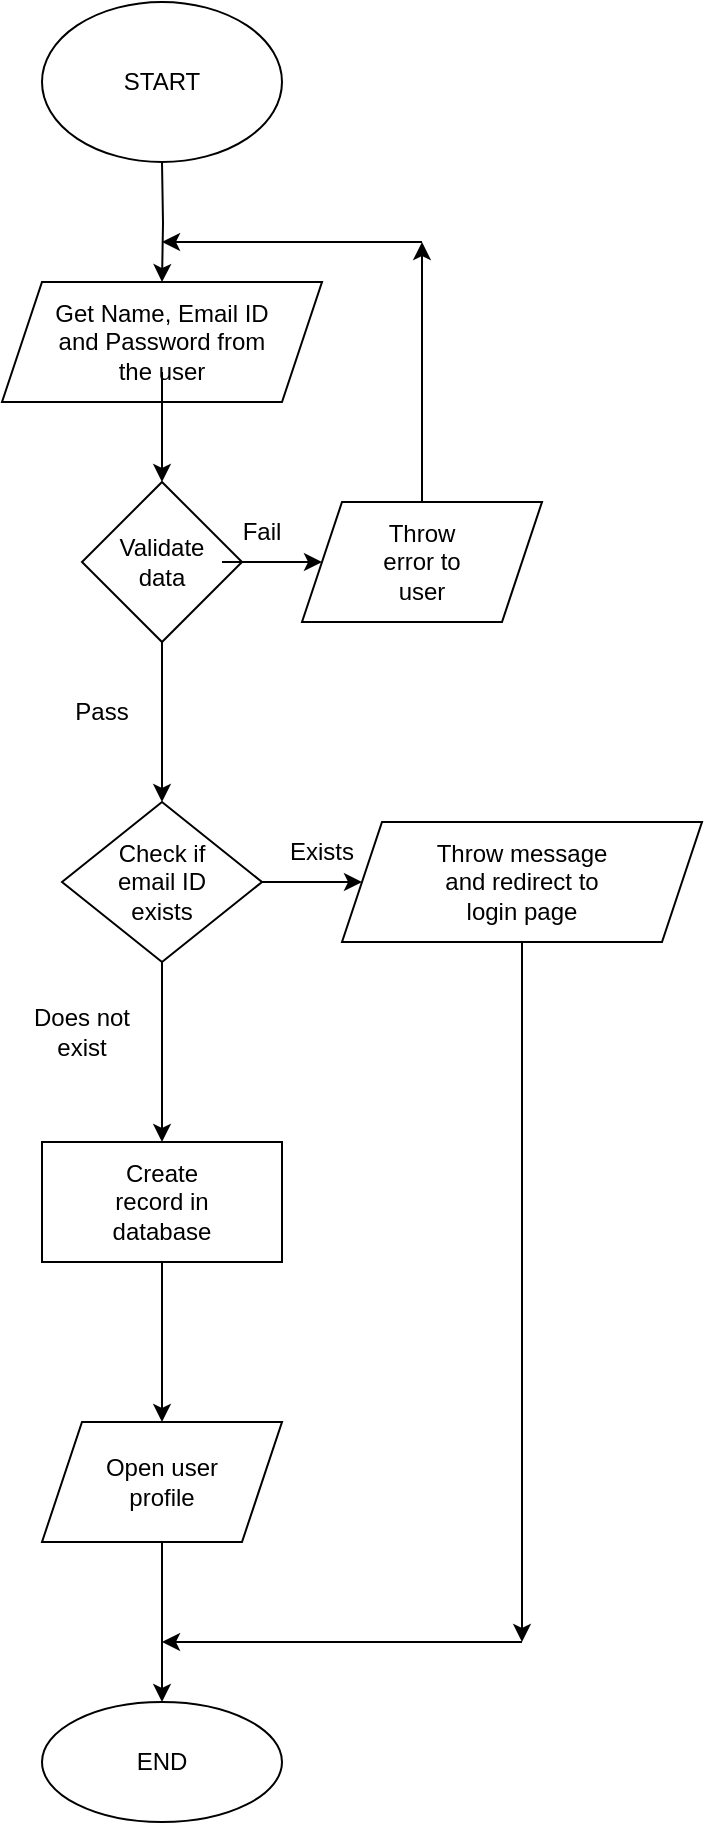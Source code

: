 <mxfile version="16.5.6" type="device"><diagram id="C5RBs43oDa-KdzZeNtuy" name="Page-1"><mxGraphModel dx="750" dy="491" grid="1" gridSize="10" guides="1" tooltips="1" connect="1" arrows="1" fold="1" page="1" pageScale="1" pageWidth="827" pageHeight="1169" math="0" shadow="0"><root><mxCell id="WIyWlLk6GJQsqaUBKTNV-0"/><mxCell id="WIyWlLk6GJQsqaUBKTNV-1" parent="WIyWlLk6GJQsqaUBKTNV-0"/><mxCell id="WIyWlLk6GJQsqaUBKTNV-2" value="" style="rounded=0;html=1;jettySize=auto;orthogonalLoop=1;fontSize=11;endArrow=block;endFill=0;endSize=8;strokeWidth=1;shadow=0;labelBackgroundColor=none;edgeStyle=orthogonalEdgeStyle;" parent="WIyWlLk6GJQsqaUBKTNV-1" target="WIyWlLk6GJQsqaUBKTNV-6" edge="1"><mxGeometry relative="1" as="geometry"><mxPoint x="220" y="120" as="sourcePoint"/></mxGeometry></mxCell><mxCell id="WIyWlLk6GJQsqaUBKTNV-4" value="Yes" style="rounded=0;html=1;jettySize=auto;orthogonalLoop=1;fontSize=11;endArrow=block;endFill=0;endSize=8;strokeWidth=1;shadow=0;labelBackgroundColor=none;edgeStyle=orthogonalEdgeStyle;" parent="WIyWlLk6GJQsqaUBKTNV-1" target="WIyWlLk6GJQsqaUBKTNV-10" edge="1"><mxGeometry y="20" relative="1" as="geometry"><mxPoint as="offset"/><mxPoint x="220" y="250" as="sourcePoint"/></mxGeometry></mxCell><mxCell id="WIyWlLk6GJQsqaUBKTNV-5" value="No" style="edgeStyle=orthogonalEdgeStyle;rounded=0;html=1;jettySize=auto;orthogonalLoop=1;fontSize=11;endArrow=block;endFill=0;endSize=8;strokeWidth=1;shadow=0;labelBackgroundColor=none;" parent="WIyWlLk6GJQsqaUBKTNV-1" target="WIyWlLk6GJQsqaUBKTNV-7" edge="1"><mxGeometry y="10" relative="1" as="geometry"><mxPoint as="offset"/><mxPoint x="270" y="210" as="sourcePoint"/></mxGeometry></mxCell><mxCell id="WIyWlLk6GJQsqaUBKTNV-8" value="No" style="rounded=0;html=1;jettySize=auto;orthogonalLoop=1;fontSize=11;endArrow=block;endFill=0;endSize=8;strokeWidth=1;shadow=0;labelBackgroundColor=none;edgeStyle=orthogonalEdgeStyle;" parent="WIyWlLk6GJQsqaUBKTNV-1" target="WIyWlLk6GJQsqaUBKTNV-11" edge="1"><mxGeometry x="0.333" y="20" relative="1" as="geometry"><mxPoint as="offset"/><mxPoint x="220" y="370" as="sourcePoint"/></mxGeometry></mxCell><mxCell id="WIyWlLk6GJQsqaUBKTNV-9" value="Yes" style="edgeStyle=orthogonalEdgeStyle;rounded=0;html=1;jettySize=auto;orthogonalLoop=1;fontSize=11;endArrow=block;endFill=0;endSize=8;strokeWidth=1;shadow=0;labelBackgroundColor=none;" parent="WIyWlLk6GJQsqaUBKTNV-1" source="WIyWlLk6GJQsqaUBKTNV-10" edge="1"><mxGeometry y="10" relative="1" as="geometry"><mxPoint as="offset"/><mxPoint x="320" y="330" as="targetPoint"/></mxGeometry></mxCell><mxCell id="Z_0rSeXNQxDpLAzTcmKn-3" value="" style="edgeStyle=orthogonalEdgeStyle;rounded=0;orthogonalLoop=1;jettySize=auto;html=1;" edge="1" parent="WIyWlLk6GJQsqaUBKTNV-1" target="Z_0rSeXNQxDpLAzTcmKn-2"><mxGeometry relative="1" as="geometry"><mxPoint x="290" y="100" as="sourcePoint"/></mxGeometry></mxCell><mxCell id="Z_0rSeXNQxDpLAzTcmKn-2" value="" style="shape=parallelogram;perimeter=parallelogramPerimeter;whiteSpace=wrap;html=1;fixedSize=1;" vertex="1" parent="WIyWlLk6GJQsqaUBKTNV-1"><mxGeometry x="210" y="160" width="160" height="60" as="geometry"/></mxCell><mxCell id="Z_0rSeXNQxDpLAzTcmKn-10" value="" style="edgeStyle=orthogonalEdgeStyle;rounded=0;orthogonalLoop=1;jettySize=auto;html=1;" edge="1" parent="WIyWlLk6GJQsqaUBKTNV-1" source="Z_0rSeXNQxDpLAzTcmKn-4" target="Z_0rSeXNQxDpLAzTcmKn-9"><mxGeometry relative="1" as="geometry"/></mxCell><mxCell id="Z_0rSeXNQxDpLAzTcmKn-4" value="Get Name, Email ID and Password from the user" style="text;html=1;strokeColor=none;fillColor=none;align=center;verticalAlign=middle;whiteSpace=wrap;rounded=0;" vertex="1" parent="WIyWlLk6GJQsqaUBKTNV-1"><mxGeometry x="230" y="175" width="120" height="30" as="geometry"/></mxCell><mxCell id="Z_0rSeXNQxDpLAzTcmKn-24" value="" style="edgeStyle=orthogonalEdgeStyle;rounded=0;orthogonalLoop=1;jettySize=auto;html=1;" edge="1" parent="WIyWlLk6GJQsqaUBKTNV-1" source="Z_0rSeXNQxDpLAzTcmKn-9" target="Z_0rSeXNQxDpLAzTcmKn-23"><mxGeometry relative="1" as="geometry"/></mxCell><mxCell id="Z_0rSeXNQxDpLAzTcmKn-9" value="" style="rhombus;whiteSpace=wrap;html=1;" vertex="1" parent="WIyWlLk6GJQsqaUBKTNV-1"><mxGeometry x="250" y="260" width="80" height="80" as="geometry"/></mxCell><mxCell id="Z_0rSeXNQxDpLAzTcmKn-13" value="" style="edgeStyle=orthogonalEdgeStyle;rounded=0;orthogonalLoop=1;jettySize=auto;html=1;" edge="1" parent="WIyWlLk6GJQsqaUBKTNV-1" source="Z_0rSeXNQxDpLAzTcmKn-11"><mxGeometry relative="1" as="geometry"><mxPoint x="370" y="300" as="targetPoint"/></mxGeometry></mxCell><mxCell id="Z_0rSeXNQxDpLAzTcmKn-11" value="Validate data" style="text;html=1;strokeColor=none;fillColor=none;align=center;verticalAlign=middle;whiteSpace=wrap;rounded=0;" vertex="1" parent="WIyWlLk6GJQsqaUBKTNV-1"><mxGeometry x="260" y="285" width="60" height="30" as="geometry"/></mxCell><mxCell id="Z_0rSeXNQxDpLAzTcmKn-14" value="Fail" style="text;html=1;strokeColor=none;fillColor=none;align=center;verticalAlign=middle;whiteSpace=wrap;rounded=0;" vertex="1" parent="WIyWlLk6GJQsqaUBKTNV-1"><mxGeometry x="310" y="270" width="60" height="30" as="geometry"/></mxCell><mxCell id="Z_0rSeXNQxDpLAzTcmKn-19" value="" style="edgeStyle=orthogonalEdgeStyle;rounded=0;orthogonalLoop=1;jettySize=auto;html=1;" edge="1" parent="WIyWlLk6GJQsqaUBKTNV-1" source="Z_0rSeXNQxDpLAzTcmKn-16"><mxGeometry relative="1" as="geometry"><mxPoint x="420" y="140" as="targetPoint"/><Array as="points"><mxPoint x="420" y="140"/><mxPoint x="420" y="140"/></Array></mxGeometry></mxCell><mxCell id="Z_0rSeXNQxDpLAzTcmKn-16" value="" style="shape=parallelogram;perimeter=parallelogramPerimeter;whiteSpace=wrap;html=1;fixedSize=1;" vertex="1" parent="WIyWlLk6GJQsqaUBKTNV-1"><mxGeometry x="360" y="270" width="120" height="60" as="geometry"/></mxCell><mxCell id="Z_0rSeXNQxDpLAzTcmKn-17" value="Throw error to user" style="text;html=1;strokeColor=none;fillColor=none;align=center;verticalAlign=middle;whiteSpace=wrap;rounded=0;" vertex="1" parent="WIyWlLk6GJQsqaUBKTNV-1"><mxGeometry x="390" y="285" width="60" height="30" as="geometry"/></mxCell><mxCell id="Z_0rSeXNQxDpLAzTcmKn-20" value="" style="endArrow=classic;html=1;rounded=0;" edge="1" parent="WIyWlLk6GJQsqaUBKTNV-1"><mxGeometry width="50" height="50" relative="1" as="geometry"><mxPoint x="420" y="140" as="sourcePoint"/><mxPoint x="290" y="140" as="targetPoint"/></mxGeometry></mxCell><mxCell id="Z_0rSeXNQxDpLAzTcmKn-29" value="" style="edgeStyle=orthogonalEdgeStyle;rounded=0;orthogonalLoop=1;jettySize=auto;html=1;" edge="1" parent="WIyWlLk6GJQsqaUBKTNV-1" source="Z_0rSeXNQxDpLAzTcmKn-23" target="Z_0rSeXNQxDpLAzTcmKn-28"><mxGeometry relative="1" as="geometry"/></mxCell><mxCell id="Z_0rSeXNQxDpLAzTcmKn-33" value="" style="edgeStyle=orthogonalEdgeStyle;rounded=0;orthogonalLoop=1;jettySize=auto;html=1;" edge="1" parent="WIyWlLk6GJQsqaUBKTNV-1" source="Z_0rSeXNQxDpLAzTcmKn-23" target="Z_0rSeXNQxDpLAzTcmKn-32"><mxGeometry relative="1" as="geometry"/></mxCell><mxCell id="Z_0rSeXNQxDpLAzTcmKn-23" value="" style="rhombus;whiteSpace=wrap;html=1;" vertex="1" parent="WIyWlLk6GJQsqaUBKTNV-1"><mxGeometry x="240" y="420" width="100" height="80" as="geometry"/></mxCell><mxCell id="Z_0rSeXNQxDpLAzTcmKn-25" value="Pass&lt;br&gt;" style="text;html=1;strokeColor=none;fillColor=none;align=center;verticalAlign=middle;whiteSpace=wrap;rounded=0;" vertex="1" parent="WIyWlLk6GJQsqaUBKTNV-1"><mxGeometry x="230" y="360" width="60" height="30" as="geometry"/></mxCell><mxCell id="Z_0rSeXNQxDpLAzTcmKn-26" value="Check if email ID exists" style="text;html=1;strokeColor=none;fillColor=none;align=center;verticalAlign=middle;whiteSpace=wrap;rounded=0;" vertex="1" parent="WIyWlLk6GJQsqaUBKTNV-1"><mxGeometry x="260" y="445" width="60" height="30" as="geometry"/></mxCell><mxCell id="Z_0rSeXNQxDpLAzTcmKn-46" value="" style="edgeStyle=orthogonalEdgeStyle;rounded=0;orthogonalLoop=1;jettySize=auto;html=1;" edge="1" parent="WIyWlLk6GJQsqaUBKTNV-1" source="Z_0rSeXNQxDpLAzTcmKn-28"><mxGeometry relative="1" as="geometry"><mxPoint x="470" y="840" as="targetPoint"/></mxGeometry></mxCell><mxCell id="Z_0rSeXNQxDpLAzTcmKn-28" value="" style="shape=parallelogram;perimeter=parallelogramPerimeter;whiteSpace=wrap;html=1;fixedSize=1;" vertex="1" parent="WIyWlLk6GJQsqaUBKTNV-1"><mxGeometry x="380" y="430" width="180" height="60" as="geometry"/></mxCell><mxCell id="Z_0rSeXNQxDpLAzTcmKn-30" value="Exists" style="text;html=1;strokeColor=none;fillColor=none;align=center;verticalAlign=middle;whiteSpace=wrap;rounded=0;" vertex="1" parent="WIyWlLk6GJQsqaUBKTNV-1"><mxGeometry x="340" y="430" width="60" height="30" as="geometry"/></mxCell><mxCell id="Z_0rSeXNQxDpLAzTcmKn-31" value="Throw message and redirect to login page" style="text;html=1;strokeColor=none;fillColor=none;align=center;verticalAlign=middle;whiteSpace=wrap;rounded=0;" vertex="1" parent="WIyWlLk6GJQsqaUBKTNV-1"><mxGeometry x="420" y="445" width="100" height="30" as="geometry"/></mxCell><mxCell id="Z_0rSeXNQxDpLAzTcmKn-37" value="" style="edgeStyle=orthogonalEdgeStyle;rounded=0;orthogonalLoop=1;jettySize=auto;html=1;" edge="1" parent="WIyWlLk6GJQsqaUBKTNV-1" source="Z_0rSeXNQxDpLAzTcmKn-32" target="Z_0rSeXNQxDpLAzTcmKn-36"><mxGeometry relative="1" as="geometry"/></mxCell><mxCell id="Z_0rSeXNQxDpLAzTcmKn-32" value="" style="whiteSpace=wrap;html=1;" vertex="1" parent="WIyWlLk6GJQsqaUBKTNV-1"><mxGeometry x="230" y="590" width="120" height="60" as="geometry"/></mxCell><mxCell id="Z_0rSeXNQxDpLAzTcmKn-34" value="Does not exist" style="text;html=1;strokeColor=none;fillColor=none;align=center;verticalAlign=middle;whiteSpace=wrap;rounded=0;" vertex="1" parent="WIyWlLk6GJQsqaUBKTNV-1"><mxGeometry x="220" y="520" width="60" height="30" as="geometry"/></mxCell><mxCell id="Z_0rSeXNQxDpLAzTcmKn-35" value="Create record in database" style="text;html=1;strokeColor=none;fillColor=none;align=center;verticalAlign=middle;whiteSpace=wrap;rounded=0;" vertex="1" parent="WIyWlLk6GJQsqaUBKTNV-1"><mxGeometry x="260" y="605" width="60" height="30" as="geometry"/></mxCell><mxCell id="Z_0rSeXNQxDpLAzTcmKn-41" value="" style="edgeStyle=orthogonalEdgeStyle;rounded=0;orthogonalLoop=1;jettySize=auto;html=1;" edge="1" parent="WIyWlLk6GJQsqaUBKTNV-1" source="Z_0rSeXNQxDpLAzTcmKn-36" target="Z_0rSeXNQxDpLAzTcmKn-40"><mxGeometry relative="1" as="geometry"/></mxCell><mxCell id="Z_0rSeXNQxDpLAzTcmKn-36" value="" style="shape=parallelogram;perimeter=parallelogramPerimeter;whiteSpace=wrap;html=1;fixedSize=1;" vertex="1" parent="WIyWlLk6GJQsqaUBKTNV-1"><mxGeometry x="230" y="730" width="120" height="60" as="geometry"/></mxCell><mxCell id="Z_0rSeXNQxDpLAzTcmKn-39" value="Open user profile" style="text;html=1;strokeColor=none;fillColor=none;align=center;verticalAlign=middle;whiteSpace=wrap;rounded=0;" vertex="1" parent="WIyWlLk6GJQsqaUBKTNV-1"><mxGeometry x="260" y="745" width="60" height="30" as="geometry"/></mxCell><mxCell id="Z_0rSeXNQxDpLAzTcmKn-40" value="" style="ellipse;whiteSpace=wrap;html=1;" vertex="1" parent="WIyWlLk6GJQsqaUBKTNV-1"><mxGeometry x="230" y="870" width="120" height="60" as="geometry"/></mxCell><mxCell id="Z_0rSeXNQxDpLAzTcmKn-42" value="END" style="text;html=1;strokeColor=none;fillColor=none;align=center;verticalAlign=middle;whiteSpace=wrap;rounded=0;" vertex="1" parent="WIyWlLk6GJQsqaUBKTNV-1"><mxGeometry x="260" y="885" width="60" height="30" as="geometry"/></mxCell><mxCell id="Z_0rSeXNQxDpLAzTcmKn-43" value="" style="ellipse;whiteSpace=wrap;html=1;" vertex="1" parent="WIyWlLk6GJQsqaUBKTNV-1"><mxGeometry x="230" y="20" width="120" height="80" as="geometry"/></mxCell><mxCell id="Z_0rSeXNQxDpLAzTcmKn-44" value="START" style="text;html=1;strokeColor=none;fillColor=none;align=center;verticalAlign=middle;whiteSpace=wrap;rounded=0;" vertex="1" parent="WIyWlLk6GJQsqaUBKTNV-1"><mxGeometry x="260" y="45" width="60" height="30" as="geometry"/></mxCell><mxCell id="Z_0rSeXNQxDpLAzTcmKn-47" value="" style="endArrow=classic;html=1;rounded=0;" edge="1" parent="WIyWlLk6GJQsqaUBKTNV-1"><mxGeometry width="50" height="50" relative="1" as="geometry"><mxPoint x="470" y="840" as="sourcePoint"/><mxPoint x="290" y="840" as="targetPoint"/></mxGeometry></mxCell></root></mxGraphModel></diagram></mxfile>